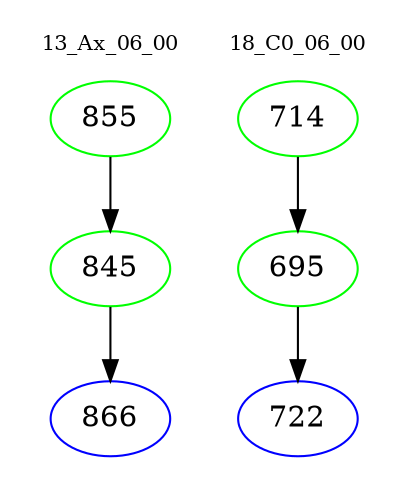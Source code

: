digraph{
subgraph cluster_0 {
color = white
label = "13_Ax_06_00";
fontsize=10;
T0_855 [label="855", color="green"]
T0_855 -> T0_845 [color="black"]
T0_845 [label="845", color="green"]
T0_845 -> T0_866 [color="black"]
T0_866 [label="866", color="blue"]
}
subgraph cluster_1 {
color = white
label = "18_C0_06_00";
fontsize=10;
T1_714 [label="714", color="green"]
T1_714 -> T1_695 [color="black"]
T1_695 [label="695", color="green"]
T1_695 -> T1_722 [color="black"]
T1_722 [label="722", color="blue"]
}
}
